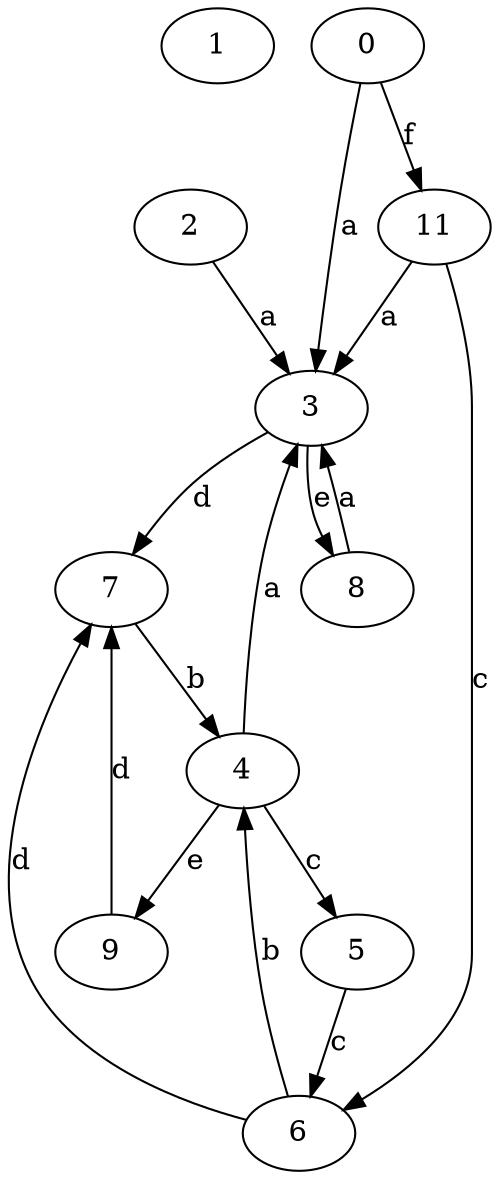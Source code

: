 strict digraph  {
1;
2;
3;
0;
4;
5;
6;
7;
8;
9;
11;
2 -> 3  [label=a];
3 -> 7  [label=d];
3 -> 8  [label=e];
0 -> 3  [label=a];
0 -> 11  [label=f];
4 -> 3  [label=a];
4 -> 5  [label=c];
4 -> 9  [label=e];
5 -> 6  [label=c];
6 -> 4  [label=b];
6 -> 7  [label=d];
7 -> 4  [label=b];
8 -> 3  [label=a];
9 -> 7  [label=d];
11 -> 3  [label=a];
11 -> 6  [label=c];
}
